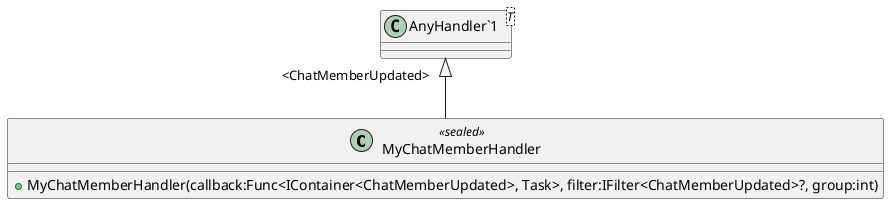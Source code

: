 @startuml
class MyChatMemberHandler <<sealed>> {
    + MyChatMemberHandler(callback:Func<IContainer<ChatMemberUpdated>, Task>, filter:IFilter<ChatMemberUpdated>?, group:int)
}
class "AnyHandler`1"<T> {
}
"AnyHandler`1" "<ChatMemberUpdated>" <|-- MyChatMemberHandler
@enduml
